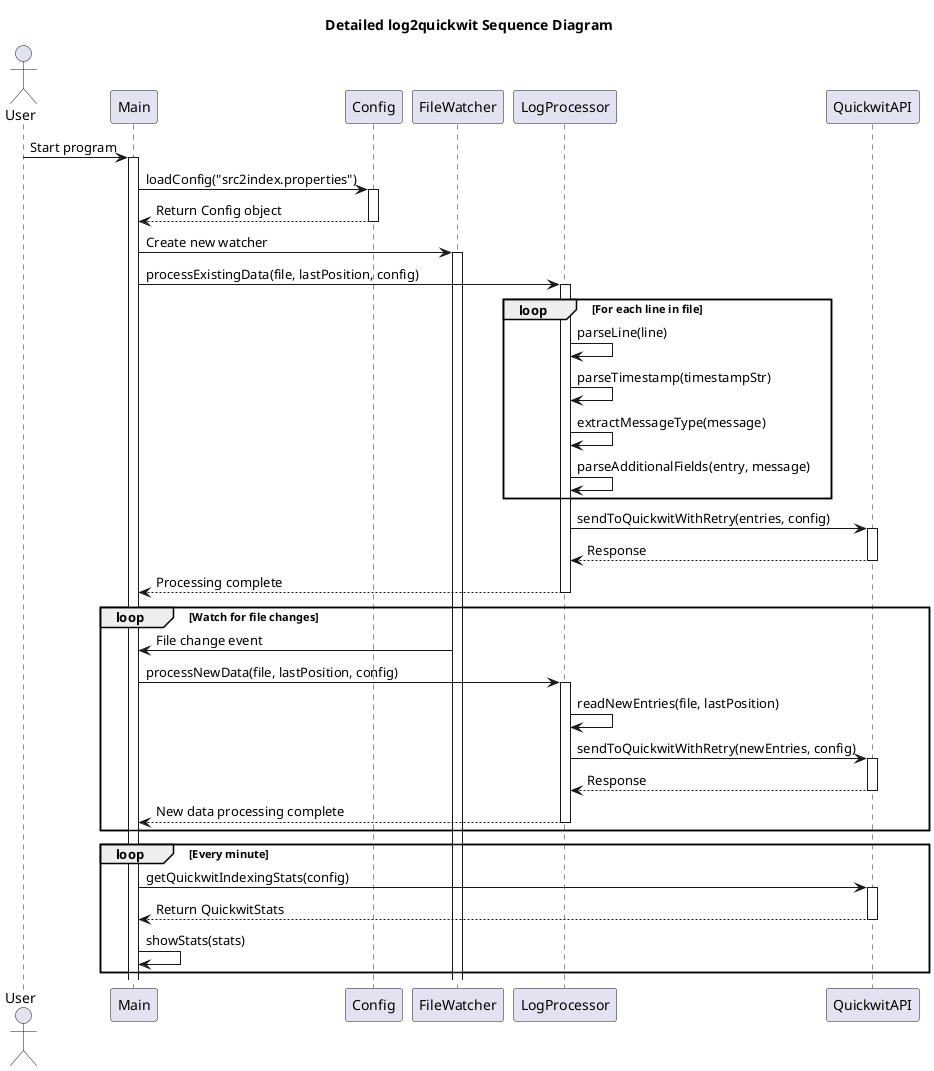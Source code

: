 @startuml
title Detailed log2quickwit Sequence Diagram

actor User
participant "Main" as Main
participant "Config" as Config
participant "FileWatcher" as FileWatcher
participant "LogProcessor" as LogProcessor
participant "QuickwitAPI" as QuickwitAPI

User -> Main : Start program
activate Main

Main -> Config : loadConfig("src2index.properties")
activate Config
Config --> Main : Return Config object
deactivate Config

Main -> FileWatcher : Create new watcher
activate FileWatcher

Main -> LogProcessor : processExistingData(file, lastPosition, config)
activate LogProcessor
loop For each line in file
    LogProcessor -> LogProcessor : parseLine(line)
    LogProcessor -> LogProcessor : parseTimestamp(timestampStr)
    LogProcessor -> LogProcessor : extractMessageType(message)
    LogProcessor -> LogProcessor : parseAdditionalFields(entry, message)
end
LogProcessor -> QuickwitAPI : sendToQuickwitWithRetry(entries, config)
activate QuickwitAPI
QuickwitAPI --> LogProcessor : Response
deactivate QuickwitAPI
LogProcessor --> Main : Processing complete
deactivate LogProcessor

loop Watch for file changes
    FileWatcher -> Main : File change event
    Main -> LogProcessor : processNewData(file, lastPosition, config)
    activate LogProcessor
    LogProcessor -> LogProcessor : readNewEntries(file, lastPosition)
    LogProcessor -> QuickwitAPI : sendToQuickwitWithRetry(newEntries, config)
    activate QuickwitAPI
    QuickwitAPI --> LogProcessor : Response
    deactivate QuickwitAPI
    LogProcessor --> Main : New data processing complete
    deactivate LogProcessor
end

loop Every minute
    Main -> QuickwitAPI : getQuickwitIndexingStats(config)
    activate QuickwitAPI
    QuickwitAPI --> Main : Return QuickwitStats
    deactivate QuickwitAPI
    Main -> Main : showStats(stats)
end

@enduml